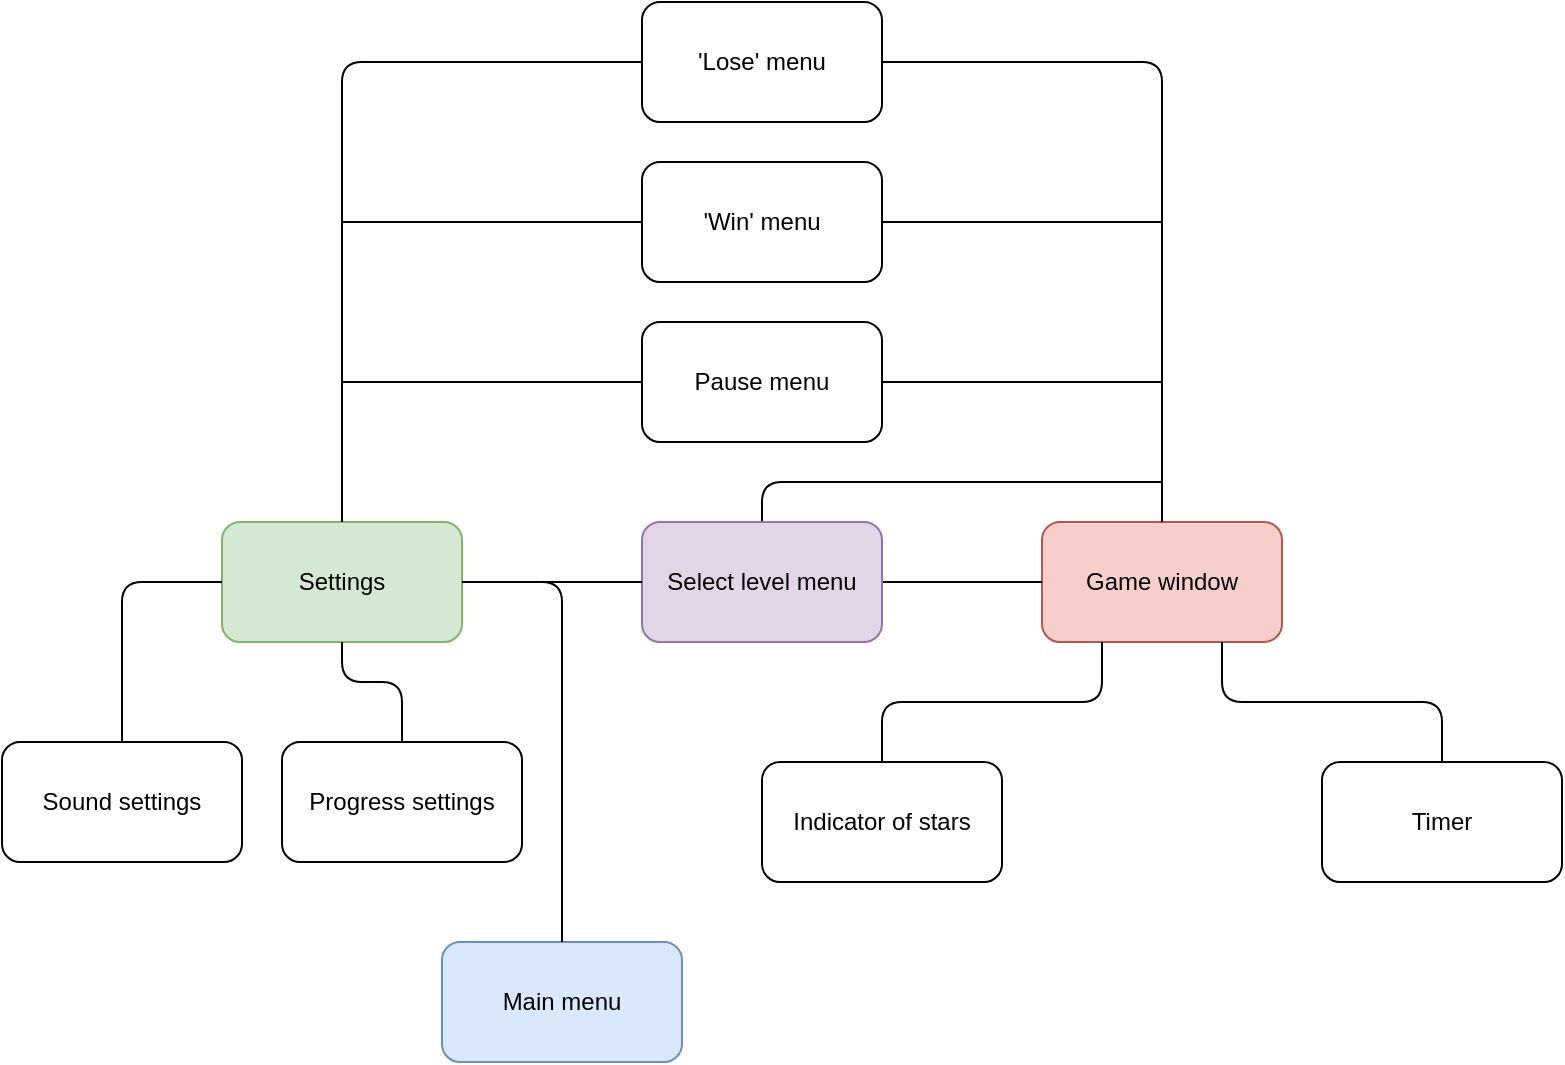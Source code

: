 <mxfile version="20.8.10" type="device"><diagram id="YN_FO_paPraZh5fb19QZ" name="Page-1"><mxGraphModel dx="1104" dy="1685" grid="1" gridSize="10" guides="1" tooltips="1" connect="1" arrows="1" fold="1" page="1" pageScale="1" pageWidth="827" pageHeight="1169" math="0" shadow="0"><root><mxCell id="0"/><mxCell id="1" parent="0"/><mxCell id="djod7fLWxG3sT3TmUs4B-1" value="Main menu" style="rounded=1;whiteSpace=wrap;html=1;fillColor=#dae8fc;strokeColor=#6c8ebf;" parent="1" vertex="1"><mxGeometry x="230" y="330" width="120" height="60" as="geometry"/></mxCell><mxCell id="djod7fLWxG3sT3TmUs4B-6" value="Settings" style="rounded=1;whiteSpace=wrap;html=1;fillColor=#d5e8d4;strokeColor=#82b366;" parent="1" vertex="1"><mxGeometry x="120" y="120" width="120" height="60" as="geometry"/></mxCell><mxCell id="djod7fLWxG3sT3TmUs4B-8" value="Sound settings" style="rounded=1;whiteSpace=wrap;html=1;" parent="1" vertex="1"><mxGeometry x="10" y="230" width="120" height="60" as="geometry"/></mxCell><mxCell id="djod7fLWxG3sT3TmUs4B-10" value="Progress settings" style="rounded=1;whiteSpace=wrap;html=1;" parent="1" vertex="1"><mxGeometry x="150" y="230" width="120" height="60" as="geometry"/></mxCell><mxCell id="djod7fLWxG3sT3TmUs4B-13" value="Game window" style="rounded=1;whiteSpace=wrap;html=1;fillColor=#f8cecc;strokeColor=#b85450;" parent="1" vertex="1"><mxGeometry x="530" y="120" width="120" height="60" as="geometry"/></mxCell><mxCell id="djod7fLWxG3sT3TmUs4B-14" value="" style="endArrow=none;html=1;entryX=0;entryY=0.5;entryDx=0;entryDy=0;exitX=1;exitY=0.5;exitDx=0;exitDy=0;" parent="1" source="92Jkix36v7Pr_4HAH6rO-1" target="djod7fLWxG3sT3TmUs4B-13" edge="1"><mxGeometry width="50" height="50" relative="1" as="geometry"><mxPoint x="470" y="150" as="sourcePoint"/><mxPoint x="510" y="140" as="targetPoint"/></mxGeometry></mxCell><mxCell id="djod7fLWxG3sT3TmUs4B-15" value="Indicator of stars" style="rounded=1;whiteSpace=wrap;html=1;" parent="1" vertex="1"><mxGeometry x="390" y="240" width="120" height="60" as="geometry"/></mxCell><mxCell id="djod7fLWxG3sT3TmUs4B-19" value="Timer" style="rounded=1;whiteSpace=wrap;html=1;" parent="1" vertex="1"><mxGeometry x="670" y="240" width="120" height="60" as="geometry"/></mxCell><mxCell id="djod7fLWxG3sT3TmUs4B-20" value="" style="endArrow=none;html=1;exitX=0.5;exitY=0;exitDx=0;exitDy=0;entryX=0.25;entryY=1;entryDx=0;entryDy=0;" parent="1" source="djod7fLWxG3sT3TmUs4B-15" target="djod7fLWxG3sT3TmUs4B-13" edge="1"><mxGeometry width="50" height="50" relative="1" as="geometry"><mxPoint x="480" y="240" as="sourcePoint"/><mxPoint x="530" y="190" as="targetPoint"/><Array as="points"><mxPoint x="450" y="210"/><mxPoint x="560" y="210"/></Array></mxGeometry></mxCell><mxCell id="djod7fLWxG3sT3TmUs4B-22" value="" style="endArrow=none;html=1;entryX=0.75;entryY=1;entryDx=0;entryDy=0;exitX=0.5;exitY=0;exitDx=0;exitDy=0;" parent="1" source="djod7fLWxG3sT3TmUs4B-19" target="djod7fLWxG3sT3TmUs4B-13" edge="1"><mxGeometry width="50" height="50" relative="1" as="geometry"><mxPoint x="640" y="390" as="sourcePoint"/><mxPoint x="690" y="340" as="targetPoint"/><Array as="points"><mxPoint x="730" y="210"/><mxPoint x="620" y="210"/></Array></mxGeometry></mxCell><mxCell id="djod7fLWxG3sT3TmUs4B-26" value="Pause menu" style="rounded=1;whiteSpace=wrap;html=1;" parent="1" vertex="1"><mxGeometry x="330" y="20" width="120" height="60" as="geometry"/></mxCell><mxCell id="djod7fLWxG3sT3TmUs4B-27" value="'Win' menu" style="rounded=1;whiteSpace=wrap;html=1;" parent="1" vertex="1"><mxGeometry x="330" y="-60" width="120" height="60" as="geometry"/></mxCell><mxCell id="djod7fLWxG3sT3TmUs4B-28" value="'Lose' menu" style="rounded=1;whiteSpace=wrap;html=1;" parent="1" vertex="1"><mxGeometry x="330" y="-140" width="120" height="60" as="geometry"/></mxCell><mxCell id="djod7fLWxG3sT3TmUs4B-29" value="" style="endArrow=none;html=1;exitX=0.5;exitY=0;exitDx=0;exitDy=0;entryX=0;entryY=0.5;entryDx=0;entryDy=0;" parent="1" source="djod7fLWxG3sT3TmUs4B-6" target="djod7fLWxG3sT3TmUs4B-28" edge="1"><mxGeometry width="50" height="50" relative="1" as="geometry"><mxPoint x="210" y="70" as="sourcePoint"/><mxPoint x="260" y="20" as="targetPoint"/><Array as="points"><mxPoint x="180" y="-110"/></Array></mxGeometry></mxCell><mxCell id="djod7fLWxG3sT3TmUs4B-31" value="" style="endArrow=none;html=1;entryX=0;entryY=0.5;entryDx=0;entryDy=0;" parent="1" target="djod7fLWxG3sT3TmUs4B-27" edge="1"><mxGeometry width="50" height="50" relative="1" as="geometry"><mxPoint x="180" y="-30" as="sourcePoint"/><mxPoint x="290" y="-70" as="targetPoint"/></mxGeometry></mxCell><mxCell id="djod7fLWxG3sT3TmUs4B-32" value="" style="endArrow=none;html=1;entryX=0;entryY=0.5;entryDx=0;entryDy=0;" parent="1" target="djod7fLWxG3sT3TmUs4B-26" edge="1"><mxGeometry width="50" height="50" relative="1" as="geometry"><mxPoint x="180" y="50" as="sourcePoint"/><mxPoint x="270" y="20" as="targetPoint"/></mxGeometry></mxCell><mxCell id="djod7fLWxG3sT3TmUs4B-33" value="" style="endArrow=none;html=1;entryX=1;entryY=0.5;entryDx=0;entryDy=0;exitX=0.5;exitY=0;exitDx=0;exitDy=0;" parent="1" source="djod7fLWxG3sT3TmUs4B-13" target="djod7fLWxG3sT3TmUs4B-28" edge="1"><mxGeometry width="50" height="50" relative="1" as="geometry"><mxPoint x="500" y="20" as="sourcePoint"/><mxPoint x="550" y="-30" as="targetPoint"/><Array as="points"><mxPoint x="590" y="-110"/></Array></mxGeometry></mxCell><mxCell id="djod7fLWxG3sT3TmUs4B-34" value="" style="endArrow=none;html=1;exitX=1;exitY=0.5;exitDx=0;exitDy=0;" parent="1" source="djod7fLWxG3sT3TmUs4B-27" edge="1"><mxGeometry width="50" height="50" relative="1" as="geometry"><mxPoint x="500" y="-20" as="sourcePoint"/><mxPoint x="590" y="-30" as="targetPoint"/></mxGeometry></mxCell><mxCell id="djod7fLWxG3sT3TmUs4B-35" value="" style="endArrow=none;html=1;exitX=1;exitY=0.5;exitDx=0;exitDy=0;" parent="1" source="djod7fLWxG3sT3TmUs4B-26" edge="1"><mxGeometry width="50" height="50" relative="1" as="geometry"><mxPoint x="490" y="60" as="sourcePoint"/><mxPoint x="590" y="50" as="targetPoint"/></mxGeometry></mxCell><mxCell id="djod7fLWxG3sT3TmUs4B-36" value="" style="endArrow=none;html=1;exitX=0.5;exitY=0;exitDx=0;exitDy=0;" parent="1" source="92Jkix36v7Pr_4HAH6rO-1" edge="1"><mxGeometry width="50" height="50" relative="1" as="geometry"><mxPoint x="370" y="110" as="sourcePoint"/><mxPoint x="590" y="100" as="targetPoint"/><Array as="points"><mxPoint x="390" y="100"/></Array></mxGeometry></mxCell><mxCell id="92Jkix36v7Pr_4HAH6rO-1" value="Select level menu" style="rounded=1;whiteSpace=wrap;html=1;fillColor=#e1d5e7;strokeColor=#9673a6;" parent="1" vertex="1"><mxGeometry x="330" y="120" width="120" height="60" as="geometry"/></mxCell><mxCell id="92Jkix36v7Pr_4HAH6rO-4" value="" style="endArrow=none;html=1;entryX=1;entryY=0.5;entryDx=0;entryDy=0;exitX=0.5;exitY=0;exitDx=0;exitDy=0;" parent="1" source="djod7fLWxG3sT3TmUs4B-1" target="djod7fLWxG3sT3TmUs4B-6" edge="1"><mxGeometry width="50" height="50" relative="1" as="geometry"><mxPoint x="380" y="250" as="sourcePoint"/><mxPoint x="430" y="200" as="targetPoint"/><Array as="points"><mxPoint x="290" y="150"/></Array></mxGeometry></mxCell><mxCell id="92Jkix36v7Pr_4HAH6rO-5" value="" style="endArrow=none;html=1;entryX=0;entryY=0.5;entryDx=0;entryDy=0;exitX=1;exitY=0.5;exitDx=0;exitDy=0;" parent="1" source="djod7fLWxG3sT3TmUs4B-6" target="92Jkix36v7Pr_4HAH6rO-1" edge="1"><mxGeometry width="50" height="50" relative="1" as="geometry"><mxPoint x="370" y="150" as="sourcePoint"/><mxPoint x="460" y="180" as="targetPoint"/></mxGeometry></mxCell><mxCell id="92Jkix36v7Pr_4HAH6rO-6" value="" style="endArrow=none;html=1;entryX=0;entryY=0.5;entryDx=0;entryDy=0;exitX=0.5;exitY=0;exitDx=0;exitDy=0;" parent="1" source="djod7fLWxG3sT3TmUs4B-8" target="djod7fLWxG3sT3TmUs4B-6" edge="1"><mxGeometry width="50" height="50" relative="1" as="geometry"><mxPoint x="50" y="190" as="sourcePoint"/><mxPoint x="100" y="140" as="targetPoint"/><Array as="points"><mxPoint x="70" y="150"/></Array></mxGeometry></mxCell><mxCell id="92Jkix36v7Pr_4HAH6rO-8" value="" style="endArrow=none;html=1;entryX=0.5;entryY=1;entryDx=0;entryDy=0;exitX=0.5;exitY=0;exitDx=0;exitDy=0;" parent="1" source="djod7fLWxG3sT3TmUs4B-10" target="djod7fLWxG3sT3TmUs4B-6" edge="1"><mxGeometry width="50" height="50" relative="1" as="geometry"><mxPoint x="180" y="260" as="sourcePoint"/><mxPoint x="230" y="210" as="targetPoint"/><Array as="points"><mxPoint x="210" y="200"/><mxPoint x="180" y="200"/></Array></mxGeometry></mxCell></root></mxGraphModel></diagram></mxfile>